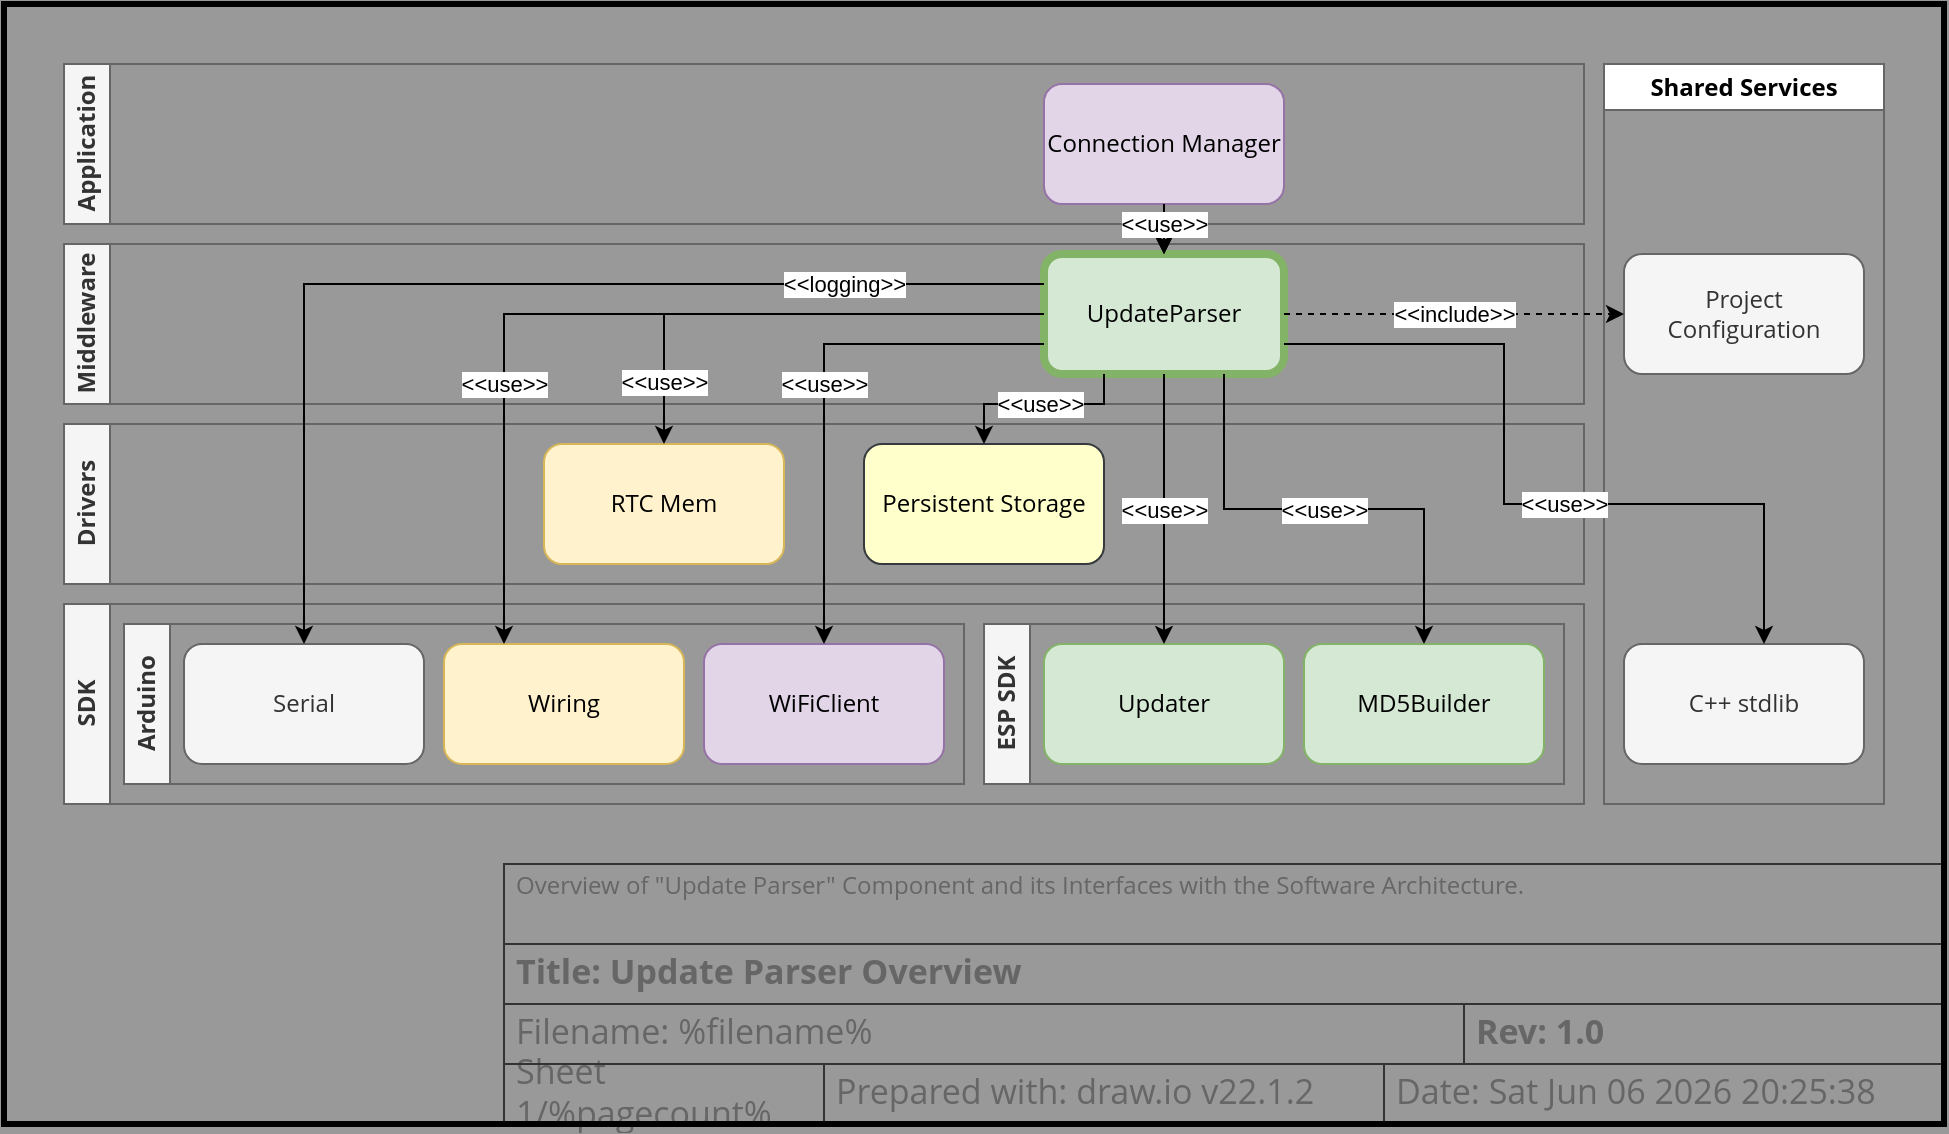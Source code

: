 <mxfile version="22.1.2" type="device">
  <diagram name="Update Parser Overview" id="fo18u6Ch1KVScq3Fo-Wy">
    <mxGraphModel dx="1904" dy="1254" grid="1" gridSize="10" guides="1" tooltips="1" connect="1" arrows="1" fold="1" page="1" pageScale="1" pageWidth="800" pageHeight="350" background="#999999" math="0" shadow="0">
      <root>
        <object label="" description="Overview of &quot;Update Parser&quot; Component and its Interfaces with the Software Architecture." rev="1.0" id="0">
          <mxCell />
        </object>
        <object label="Title Block" id="1">
          <mxCell style="locked=1;" parent="0" />
        </object>
        <mxCell id="h7L3MlKvrl_dhOmhB3lf-10" value="Prepared with: draw.io v22.1.2" style="strokeWidth=1;shadow=0;dashed=0;align=center;html=1;shape=mxgraph.mockup.text.textBox;fontColor=#666666;align=left;fontSize=17;spacingLeft=4;spacingTop=-3;whiteSpace=wrap;strokeColor=#333333;mainText=;fillColor=none;fontFamily=Open Sans;movable=1;resizable=1;rotatable=1;deletable=1;editable=1;locked=0;connectable=1;" parent="1" vertex="1">
          <mxGeometry x="220" y="300" width="280" height="30" as="geometry" />
        </mxCell>
        <object label="&lt;div align=&quot;left&quot;&gt;Sheet %pagenumber%/%pagecount%&lt;/div&gt;" placeholders="1" id="h7L3MlKvrl_dhOmhB3lf-12">
          <mxCell style="strokeWidth=1;shadow=0;dashed=0;align=left;html=1;shape=mxgraph.mockup.text.textBox;fontColor=#666666;align=left;fontSize=17;spacingLeft=4;spacingTop=-3;whiteSpace=wrap;strokeColor=#333333;mainText=;fillColor=none;fontFamily=Open Sans;movable=1;resizable=1;rotatable=1;deletable=1;editable=1;locked=0;connectable=1;" parent="1" vertex="1">
            <mxGeometry x="60" y="300" width="160" height="30" as="geometry" />
          </mxCell>
        </object>
        <object label="Date: &lt;font style=&quot;font-size: 17px;&quot;&gt;%date{ddd mmm dd yyyy HH:MM:ss}%&lt;/font&gt;" placeholders="1" id="h7L3MlKvrl_dhOmhB3lf-13">
          <mxCell style="strokeWidth=1;shadow=0;dashed=0;align=center;html=1;shape=mxgraph.mockup.text.textBox;fontColor=#666666;align=left;fontSize=17;spacingLeft=4;spacingTop=-3;whiteSpace=wrap;strokeColor=#333333;mainText=;fillColor=none;fontFamily=Open Sans;movable=1;resizable=1;rotatable=1;deletable=1;editable=1;locked=0;connectable=1;" parent="1" vertex="1">
            <mxGeometry x="500" y="300" width="280" height="30" as="geometry" />
          </mxCell>
        </object>
        <object label="&lt;b&gt;Title: %page%&lt;/b&gt;" placeholders="1" id="h7L3MlKvrl_dhOmhB3lf-14">
          <mxCell style="strokeWidth=1;shadow=0;dashed=0;align=center;html=1;shape=mxgraph.mockup.text.textBox;fontColor=#666666;align=left;fontSize=17;spacingLeft=4;spacingTop=-3;whiteSpace=wrap;strokeColor=#333333;mainText=;fillColor=none;fontFamily=Open Sans;movable=1;resizable=1;rotatable=1;deletable=1;editable=1;locked=0;connectable=1;" parent="1" vertex="1">
            <mxGeometry x="60" y="240" width="720" height="30" as="geometry" />
          </mxCell>
        </object>
        <object label="Filename: %filename%" placeholders="1" id="h7L3MlKvrl_dhOmhB3lf-15">
          <mxCell style="strokeWidth=1;shadow=0;dashed=0;align=center;html=1;shape=mxgraph.mockup.text.textBox;fontColor=#666666;align=left;fontSize=17;spacingLeft=4;spacingTop=-3;whiteSpace=wrap;strokeColor=#333333;mainText=;fillColor=none;fontFamily=Open Sans;movable=1;resizable=1;rotatable=1;deletable=1;editable=1;locked=0;connectable=1;" parent="1" vertex="1">
            <mxGeometry x="60" y="270" width="480" height="30" as="geometry" />
          </mxCell>
        </object>
        <object label="&lt;div align=&quot;left&quot;&gt;%description%&lt;/div&gt;" placeholders="1" id="h7L3MlKvrl_dhOmhB3lf-16">
          <mxCell style="strokeWidth=1;shadow=0;dashed=0;html=1;shape=mxgraph.mockup.text.textBox;fontColor=#666666;align=left;verticalAlign=top;fontSize=12;spacingLeft=4;spacingTop=-3;whiteSpace=wrap;strokeColor=#333333;mainText=;fillColor=none;fontFamily=Open Sans;movable=1;resizable=1;rotatable=1;deletable=1;editable=1;locked=0;connectable=1;" parent="1" vertex="1">
            <mxGeometry x="60" y="200" width="720" height="40" as="geometry" />
          </mxCell>
        </object>
        <object label="&lt;b&gt;Rev: %rev%&lt;br&gt;&lt;/b&gt;" placeholders="1" id="EyKvBmyPNv_MzgSUc5b6-1">
          <mxCell style="strokeWidth=1;shadow=0;dashed=0;align=center;html=1;shape=mxgraph.mockup.text.textBox;fontColor=#666666;align=left;fontSize=17;spacingLeft=4;spacingTop=-3;whiteSpace=wrap;strokeColor=#333333;mainText=;fillColor=none;fontFamily=Open Sans;movable=1;resizable=1;rotatable=1;deletable=1;editable=1;locked=0;connectable=1;" parent="1" vertex="1">
            <mxGeometry x="540" y="270" width="240" height="30" as="geometry" />
          </mxCell>
        </object>
        <object label="Drawing Frame" id="2jkEU8j2_UPUL1MGRyPS-1">
          <mxCell style="locked=1;" parent="0" />
        </object>
        <mxCell id="2jkEU8j2_UPUL1MGRyPS-2" value="" style="rounded=0;whiteSpace=wrap;html=1;fillColor=none;strokeWidth=3;movable=1;resizable=1;rotatable=1;deletable=1;editable=1;locked=0;connectable=1;" parent="2jkEU8j2_UPUL1MGRyPS-1" vertex="1">
          <mxGeometry x="-190" y="-230" width="970" height="560" as="geometry" />
        </mxCell>
        <object label="Document" id="NbdiYjX3MhI7OpqD2NvG-1">
          <mxCell parent="0" />
        </object>
        <mxCell id="Sss9bJefdTC3gDfBGX2G-5" value="SDK" style="swimlane;horizontal=0;whiteSpace=wrap;html=1;fontFamily=Open Sans;fillColor=#f5f5f5;strokeColor=#666666;fontColor=#333333;" parent="NbdiYjX3MhI7OpqD2NvG-1" vertex="1">
          <mxGeometry x="-160" y="70" width="760" height="100" as="geometry">
            <mxRectangle x="-260" width="40" height="140" as="alternateBounds" />
          </mxGeometry>
        </mxCell>
        <mxCell id="Sss9bJefdTC3gDfBGX2G-9" value="ESP SDK" style="swimlane;horizontal=0;whiteSpace=wrap;html=1;fontFamily=Open Sans;fillColor=#f5f5f5;strokeColor=#666666;fontColor=#333333;" parent="Sss9bJefdTC3gDfBGX2G-5" vertex="1">
          <mxGeometry x="460" y="10" width="290" height="80" as="geometry">
            <mxRectangle x="60" y="-60" width="40" height="140" as="alternateBounds" />
          </mxGeometry>
        </mxCell>
        <mxCell id="V4vj_DfrPwveo1fCrJkz-2" value="Updater" style="rounded=1;whiteSpace=wrap;html=1;fontFamily=Open Sans;fillColor=#d5e8d4;strokeColor=#82b366;strokeWidth=1;" vertex="1" parent="Sss9bJefdTC3gDfBGX2G-9">
          <mxGeometry x="30" y="10" width="120" height="60" as="geometry" />
        </mxCell>
        <mxCell id="V4vj_DfrPwveo1fCrJkz-3" value="MD5Builder" style="rounded=1;whiteSpace=wrap;html=1;fontFamily=Open Sans;fillColor=#d5e8d4;strokeColor=#82b366;strokeWidth=1;" vertex="1" parent="Sss9bJefdTC3gDfBGX2G-9">
          <mxGeometry x="160" y="10" width="120" height="60" as="geometry" />
        </mxCell>
        <mxCell id="Sss9bJefdTC3gDfBGX2G-8" value="Arduino" style="swimlane;horizontal=0;whiteSpace=wrap;html=1;fillStyle=auto;fontFamily=Open Sans;fillColor=#f5f5f5;strokeColor=#666666;fontColor=#333333;" parent="Sss9bJefdTC3gDfBGX2G-5" vertex="1">
          <mxGeometry x="30" y="10" width="420" height="80" as="geometry">
            <mxRectangle x="60" y="-60" width="40" height="140" as="alternateBounds" />
          </mxGeometry>
        </mxCell>
        <mxCell id="Sss9bJefdTC3gDfBGX2G-14" value="WiFiClient" style="rounded=1;whiteSpace=wrap;html=1;fontFamily=Open Sans;fillColor=#e1d5e7;strokeColor=#9673a6;" parent="Sss9bJefdTC3gDfBGX2G-8" vertex="1">
          <mxGeometry x="290" y="10" width="120" height="60" as="geometry" />
        </mxCell>
        <mxCell id="tb5jybf7uf42myFAHZ4B-3" value="Serial" style="rounded=1;whiteSpace=wrap;html=1;fontFamily=Open Sans;fillColor=#f5f5f5;strokeColor=#666666;fontColor=#333333;" parent="Sss9bJefdTC3gDfBGX2G-8" vertex="1">
          <mxGeometry x="30" y="10" width="120" height="60" as="geometry" />
        </mxCell>
        <mxCell id="V4vj_DfrPwveo1fCrJkz-11" value="Wiring" style="rounded=1;whiteSpace=wrap;html=1;fontFamily=Open Sans;fillColor=#fff2cc;strokeColor=#d6b656;" vertex="1" parent="Sss9bJefdTC3gDfBGX2G-8">
          <mxGeometry x="160" y="10" width="120" height="60" as="geometry" />
        </mxCell>
        <mxCell id="lVKpyNV5w2mlOseutN5l-1" value="Drivers" style="swimlane;horizontal=0;whiteSpace=wrap;html=1;fontFamily=Open Sans;fillColor=#f5f5f5;fontColor=#333333;strokeColor=#666666;" parent="NbdiYjX3MhI7OpqD2NvG-1" vertex="1">
          <mxGeometry x="-160" y="-20" width="760" height="80" as="geometry" />
        </mxCell>
        <mxCell id="lVKpyNV5w2mlOseutN5l-5" value="Persistent Storage" style="rounded=1;whiteSpace=wrap;html=1;fontFamily=Open Sans;fillColor=#FFFFCC;strokeColor=#36393d;" parent="lVKpyNV5w2mlOseutN5l-1" vertex="1">
          <mxGeometry x="400" y="10" width="120" height="60" as="geometry" />
        </mxCell>
        <mxCell id="V4vj_DfrPwveo1fCrJkz-8" value="RTC Mem" style="rounded=1;whiteSpace=wrap;html=1;fontFamily=Open Sans;fillColor=#fff2cc;strokeColor=#d6b656;" vertex="1" parent="lVKpyNV5w2mlOseutN5l-1">
          <mxGeometry x="240" y="10" width="120" height="60" as="geometry" />
        </mxCell>
        <mxCell id="lVKpyNV5w2mlOseutN5l-8" value="Middleware" style="swimlane;horizontal=0;whiteSpace=wrap;html=1;fontFamily=Open Sans;fillColor=#f5f5f5;fontColor=#333333;strokeColor=#666666;" parent="NbdiYjX3MhI7OpqD2NvG-1" vertex="1">
          <mxGeometry x="-160" y="-110" width="760" height="80" as="geometry" />
        </mxCell>
        <mxCell id="lVKpyNV5w2mlOseutN5l-10" value="UpdateParser" style="rounded=1;whiteSpace=wrap;html=1;fontFamily=Open Sans;fillColor=#d5e8d4;strokeColor=#82b366;strokeWidth=4;" parent="lVKpyNV5w2mlOseutN5l-8" vertex="1">
          <mxGeometry x="490" y="5" width="120" height="60" as="geometry" />
        </mxCell>
        <mxCell id="lVKpyNV5w2mlOseutN5l-12" value="Application" style="swimlane;horizontal=0;whiteSpace=wrap;html=1;fontFamily=Open Sans;fillColor=#f5f5f5;fontColor=#333333;strokeColor=#666666;" parent="NbdiYjX3MhI7OpqD2NvG-1" vertex="1">
          <mxGeometry x="-160" y="-200" width="760" height="80" as="geometry">
            <mxRectangle x="-290" y="-340" width="40" height="100" as="alternateBounds" />
          </mxGeometry>
        </mxCell>
        <mxCell id="lVKpyNV5w2mlOseutN5l-14" value="Connection Manager" style="rounded=1;whiteSpace=wrap;html=1;fontFamily=Open Sans;fillColor=#e1d5e7;strokeColor=#9673a6;strokeWidth=1;" parent="lVKpyNV5w2mlOseutN5l-12" vertex="1">
          <mxGeometry x="490" y="10" width="120" height="60" as="geometry" />
        </mxCell>
        <mxCell id="un4NKVT6_Mbu8oOSIWiY-16" value="&amp;lt;&amp;lt;use&amp;gt;&amp;gt;" style="edgeStyle=orthogonalEdgeStyle;rounded=0;orthogonalLoop=1;jettySize=auto;html=1;exitX=0.25;exitY=1;exitDx=0;exitDy=0;entryX=0.5;entryY=0;entryDx=0;entryDy=0;" parent="NbdiYjX3MhI7OpqD2NvG-1" source="lVKpyNV5w2mlOseutN5l-10" target="lVKpyNV5w2mlOseutN5l-5" edge="1">
          <mxGeometry relative="1" as="geometry">
            <mxPoint x="610" y="-115" as="sourcePoint" />
            <mxPoint x="680" y="-10" as="targetPoint" />
            <Array as="points">
              <mxPoint x="360" y="-30" />
              <mxPoint x="300" y="-30" />
            </Array>
          </mxGeometry>
        </mxCell>
        <mxCell id="tb5jybf7uf42myFAHZ4B-4" value="Shared Services" style="swimlane;whiteSpace=wrap;html=1;fontFamily=Open Sans;strokeColor=#666666;" parent="NbdiYjX3MhI7OpqD2NvG-1" vertex="1">
          <mxGeometry x="610" y="-200" width="140" height="370" as="geometry" />
        </mxCell>
        <mxCell id="tb5jybf7uf42myFAHZ4B-5" value="Project Configuration" style="rounded=1;whiteSpace=wrap;html=1;fontFamily=Open Sans;fillColor=#f5f5f5;strokeColor=#666666;fontColor=#333333;" parent="tb5jybf7uf42myFAHZ4B-4" vertex="1">
          <mxGeometry x="10" y="95" width="120" height="60" as="geometry" />
        </mxCell>
        <mxCell id="tb5jybf7uf42myFAHZ4B-13" value="C++ stdlib" style="rounded=1;whiteSpace=wrap;html=1;fontFamily=Open Sans;fillColor=#f5f5f5;strokeColor=#666666;fontColor=#333333;" parent="tb5jybf7uf42myFAHZ4B-4" vertex="1">
          <mxGeometry x="10" y="290" width="120" height="60" as="geometry" />
        </mxCell>
        <mxCell id="tb5jybf7uf42myFAHZ4B-6" value="&amp;lt;&amp;lt;include&amp;gt;&amp;gt;" style="edgeStyle=orthogonalEdgeStyle;rounded=0;orthogonalLoop=1;jettySize=auto;html=1;dashed=1;" parent="NbdiYjX3MhI7OpqD2NvG-1" source="lVKpyNV5w2mlOseutN5l-10" target="tb5jybf7uf42myFAHZ4B-5" edge="1">
          <mxGeometry relative="1" as="geometry" />
        </mxCell>
        <mxCell id="tb5jybf7uf42myFAHZ4B-8" value="&amp;lt;&amp;lt;logging&amp;gt;&amp;gt;" style="edgeStyle=orthogonalEdgeStyle;rounded=0;orthogonalLoop=1;jettySize=auto;html=1;exitX=0;exitY=0.25;exitDx=0;exitDy=0;" parent="NbdiYjX3MhI7OpqD2NvG-1" source="lVKpyNV5w2mlOseutN5l-10" target="tb5jybf7uf42myFAHZ4B-3" edge="1">
          <mxGeometry x="-0.636" relative="1" as="geometry">
            <mxPoint as="offset" />
          </mxGeometry>
        </mxCell>
        <mxCell id="V4vj_DfrPwveo1fCrJkz-4" value="&amp;lt;&amp;lt;use&amp;gt;&amp;gt;" style="edgeStyle=orthogonalEdgeStyle;rounded=0;orthogonalLoop=1;jettySize=auto;html=1;exitX=0.5;exitY=1;exitDx=0;exitDy=0;" edge="1" parent="NbdiYjX3MhI7OpqD2NvG-1" source="lVKpyNV5w2mlOseutN5l-10" target="V4vj_DfrPwveo1fCrJkz-2">
          <mxGeometry relative="1" as="geometry" />
        </mxCell>
        <mxCell id="V4vj_DfrPwveo1fCrJkz-5" value="&amp;lt;&amp;lt;use&amp;gt;&amp;gt;" style="edgeStyle=orthogonalEdgeStyle;rounded=0;orthogonalLoop=1;jettySize=auto;html=1;exitX=0.75;exitY=1;exitDx=0;exitDy=0;" edge="1" parent="NbdiYjX3MhI7OpqD2NvG-1" source="lVKpyNV5w2mlOseutN5l-10" target="V4vj_DfrPwveo1fCrJkz-3">
          <mxGeometry relative="1" as="geometry" />
        </mxCell>
        <mxCell id="V4vj_DfrPwveo1fCrJkz-6" value="&amp;lt;&amp;lt;use&amp;gt;&amp;gt;" style="edgeStyle=orthogonalEdgeStyle;rounded=0;orthogonalLoop=1;jettySize=auto;html=1;exitX=0;exitY=0.75;exitDx=0;exitDy=0;" edge="1" parent="NbdiYjX3MhI7OpqD2NvG-1" source="lVKpyNV5w2mlOseutN5l-10" target="Sss9bJefdTC3gDfBGX2G-14">
          <mxGeometry relative="1" as="geometry" />
        </mxCell>
        <mxCell id="V4vj_DfrPwveo1fCrJkz-7" value="&amp;lt;&amp;lt;use&amp;gt;&amp;gt;" style="edgeStyle=orthogonalEdgeStyle;rounded=0;orthogonalLoop=1;jettySize=auto;html=1;exitX=1;exitY=0.75;exitDx=0;exitDy=0;" edge="1" parent="NbdiYjX3MhI7OpqD2NvG-1" source="lVKpyNV5w2mlOseutN5l-10" target="tb5jybf7uf42myFAHZ4B-13">
          <mxGeometry x="0.128" relative="1" as="geometry">
            <Array as="points">
              <mxPoint x="560" y="-60" />
              <mxPoint x="560" y="20" />
              <mxPoint x="690" y="20" />
            </Array>
            <mxPoint as="offset" />
          </mxGeometry>
        </mxCell>
        <mxCell id="V4vj_DfrPwveo1fCrJkz-9" value="&amp;lt;&amp;lt;use&amp;gt;&amp;gt;" style="edgeStyle=orthogonalEdgeStyle;rounded=0;orthogonalLoop=1;jettySize=auto;html=1;exitX=0;exitY=0.5;exitDx=0;exitDy=0;" edge="1" parent="NbdiYjX3MhI7OpqD2NvG-1" source="lVKpyNV5w2mlOseutN5l-10" target="V4vj_DfrPwveo1fCrJkz-8">
          <mxGeometry x="0.755" relative="1" as="geometry">
            <mxPoint as="offset" />
          </mxGeometry>
        </mxCell>
        <mxCell id="V4vj_DfrPwveo1fCrJkz-12" value="&amp;lt;&amp;lt;use&amp;gt;&amp;gt;" style="edgeStyle=orthogonalEdgeStyle;rounded=0;orthogonalLoop=1;jettySize=auto;html=1;exitX=0;exitY=0.5;exitDx=0;exitDy=0;entryX=0.25;entryY=0;entryDx=0;entryDy=0;" edge="1" parent="NbdiYjX3MhI7OpqD2NvG-1" source="lVKpyNV5w2mlOseutN5l-10" target="V4vj_DfrPwveo1fCrJkz-11">
          <mxGeometry x="0.402" relative="1" as="geometry">
            <mxPoint x="90" y="90" as="targetPoint" />
            <mxPoint as="offset" />
          </mxGeometry>
        </mxCell>
        <mxCell id="V4vj_DfrPwveo1fCrJkz-13" value="" style="edgeStyle=orthogonalEdgeStyle;rounded=0;orthogonalLoop=1;jettySize=auto;html=1;" edge="1" parent="NbdiYjX3MhI7OpqD2NvG-1" source="lVKpyNV5w2mlOseutN5l-14" target="lVKpyNV5w2mlOseutN5l-10">
          <mxGeometry relative="1" as="geometry" />
        </mxCell>
        <mxCell id="V4vj_DfrPwveo1fCrJkz-14" value="" style="edgeStyle=orthogonalEdgeStyle;rounded=0;orthogonalLoop=1;jettySize=auto;html=1;" edge="1" parent="NbdiYjX3MhI7OpqD2NvG-1" source="lVKpyNV5w2mlOseutN5l-14" target="lVKpyNV5w2mlOseutN5l-10">
          <mxGeometry relative="1" as="geometry" />
        </mxCell>
        <mxCell id="un4NKVT6_Mbu8oOSIWiY-6" value="&amp;lt;&amp;lt;use&amp;gt;&amp;gt;" style="edgeStyle=orthogonalEdgeStyle;rounded=0;orthogonalLoop=1;jettySize=auto;html=1;" parent="NbdiYjX3MhI7OpqD2NvG-1" source="lVKpyNV5w2mlOseutN5l-14" target="lVKpyNV5w2mlOseutN5l-10" edge="1">
          <mxGeometry x="0.455" relative="1" as="geometry">
            <mxPoint as="offset" />
          </mxGeometry>
        </mxCell>
      </root>
    </mxGraphModel>
  </diagram>
</mxfile>
